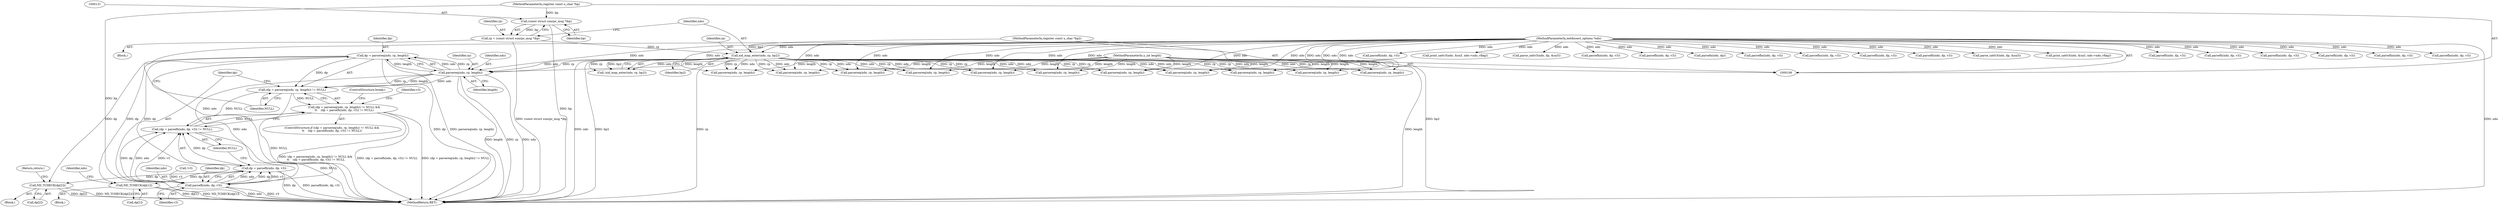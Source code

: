 digraph "0_tcpdump_19d25dd8781620cd41bf178a5e2e27fc1cf242d0_0@pointer" {
"1000375" [label="(Call,dp = parsereq(ndo, rp, length))"];
"1000377" [label="(Call,parsereq(ndo, rp, length))"];
"1000135" [label="(Call,xid_map_enter(ndo, rp, bp2))"];
"1000107" [label="(MethodParameterIn,netdissect_options *ndo)"];
"1000128" [label="(Call,rp = (const struct sunrpc_msg *)bp)"];
"1000130" [label="(Call,(const struct sunrpc_msg *)bp)"];
"1000108" [label="(MethodParameterIn,register const u_char *bp)"];
"1000110" [label="(MethodParameterIn,register const u_char *bp2)"];
"1000109" [label="(MethodParameterIn,u_int length)"];
"1000374" [label="(Call,(dp = parsereq(ndo, rp, length)) != NULL)"];
"1000373" [label="(Call,(dp = parsereq(ndo, rp, length)) != NULL &&\n\t\t    (dp = parsefh(ndo, dp, v3)) != NULL)"];
"1000382" [label="(Call,(dp = parsefh(ndo, dp, v3)) != NULL)"];
"1000385" [label="(Call,parsefh(ndo, dp, v3))"];
"1000383" [label="(Call,dp = parsefh(ndo, dp, v3))"];
"1000394" [label="(Call,ND_TCHECK(dp[2]))"];
"1000400" [label="(Call,ND_TCHECK(dp[1]))"];
"1000392" [label="(Identifier,v3)"];
"1000813" [label="(Call,parsefh(ndo, dp, v3))"];
"1000388" [label="(Identifier,v3)"];
"1000201" [label="(Call,parsefh(ndo, dp, v3))"];
"1000521" [label="(Call,parsefhn(ndo, dp, v3))"];
"1000134" [label="(Call,!xid_map_enter(ndo, rp, bp2))"];
"1000137" [label="(Identifier,rp)"];
"1000866" [label="(Call,parsefh(ndo, dp, v3))"];
"1000705" [label="(Call,parsereq(ndo, rp, length))"];
"1000136" [label="(Identifier,ndo)"];
"1000692" [label="(Call,parsefhn(ndo, dp, v3))"];
"1000380" [label="(Identifier,length)"];
"1000224" [label="(Call,parsefhn(ndo, dp, v3))"];
"1000385" [label="(Call,parsefh(ndo, dp, v3))"];
"1000393" [label="(Block,)"];
"1000107" [label="(MethodParameterIn,netdissect_options *ndo)"];
"1000401" [label="(Call,dp[1])"];
"1000738" [label="(Call,parsereq(ndo, rp, length))"];
"1000513" [label="(Call,parsereq(ndo, rp, length))"];
"1000374" [label="(Call,(dp = parsereq(ndo, rp, length)) != NULL)"];
"1000672" [label="(Call,parsereq(ndo, rp, length))"];
"1000245" [label="(Call,parsefh(ndo, dp, v3))"];
"1000657" [label="(Call,print_sattr3(ndo, &sa3, ndo->ndo_vflag))"];
"1000537" [label="(Call,parse_sattr3(ndo, dp, &sa3))"];
"1000420" [label="(Return,return;)"];
"1000132" [label="(Identifier,bp)"];
"1000680" [label="(Call,parsefhn(ndo, dp, v3))"];
"1000111" [label="(Block,)"];
"1000399" [label="(Block,)"];
"1000376" [label="(Identifier,dp)"];
"1000572" [label="(Call,parsereq(ndo, rp, length))"];
"1000713" [label="(Call,parsefh(ndo, dp, v3))"];
"1000195" [label="(Call,parsereq(ndo, rp, length))"];
"1000546" [label="(Call,parsefn(ndo, dp))"];
"1000110" [label="(MethodParameterIn,register const u_char *bp2)"];
"1000237" [label="(Call,parsereq(ndo, rp, length))"];
"1000580" [label="(Call,parsefhn(ndo, dp, v3))"];
"1000375" [label="(Call,dp = parsereq(ndo, rp, length))"];
"1000858" [label="(Call,parsereq(ndo, rp, length))"];
"1000725" [label="(Call,parsefhn(ndo, dp, v3))"];
"1000382" [label="(Call,(dp = parsefh(ndo, dp, v3)) != NULL)"];
"1000421" [label="(ControlStructure,break;)"];
"1000377" [label="(Call,parsereq(ndo, rp, length))"];
"1000381" [label="(Identifier,NULL)"];
"1000379" [label="(Identifier,rp)"];
"1000436" [label="(Call,parsefh(ndo, dp, v3))"];
"1000746" [label="(Call,parsefh(ndo, dp, v3))"];
"1000108" [label="(MethodParameterIn,register const u_char *bp)"];
"1000372" [label="(ControlStructure,if ((dp = parsereq(ndo, rp, length)) != NULL &&\n\t\t    (dp = parsefh(ndo, dp, v3)) != NULL))"];
"1000389" [label="(Identifier,NULL)"];
"1000890" [label="(MethodReturn,RET)"];
"1000135" [label="(Call,xid_map_enter(ndo, rp, bp2))"];
"1000373" [label="(Call,(dp = parsereq(ndo, rp, length)) != NULL &&\n\t\t    (dp = parsefh(ndo, dp, v3)) != NULL)"];
"1000395" [label="(Call,dp[2])"];
"1000601" [label="(Call,parse_sattr3(ndo, dp, &sa3))"];
"1000378" [label="(Identifier,ndo)"];
"1000218" [label="(Call,parsereq(ndo, rp, length))"];
"1000557" [label="(Call,print_sattr3(ndo, &sa3, ndo->ndo_vflag))"];
"1000129" [label="(Identifier,rp)"];
"1000386" [label="(Identifier,ndo)"];
"1000400" [label="(Call,ND_TCHECK(dp[1]))"];
"1000162" [label="(Call,!v3)"];
"1000138" [label="(Identifier,bp2)"];
"1000384" [label="(Identifier,dp)"];
"1000383" [label="(Call,dp = parsefh(ndo, dp, v3))"];
"1000406" [label="(Identifier,ndo)"];
"1000109" [label="(MethodParameterIn,u_int length)"];
"1000805" [label="(Call,parsereq(ndo, rp, length))"];
"1000428" [label="(Call,parsereq(ndo, rp, length))"];
"1000130" [label="(Call,(const struct sunrpc_msg *)bp)"];
"1000128" [label="(Call,rp = (const struct sunrpc_msg *)bp)"];
"1000394" [label="(Call,ND_TCHECK(dp[2]))"];
"1000387" [label="(Identifier,dp)"];
"1000375" -> "1000374"  [label="AST: "];
"1000375" -> "1000377"  [label="CFG: "];
"1000376" -> "1000375"  [label="AST: "];
"1000377" -> "1000375"  [label="AST: "];
"1000381" -> "1000375"  [label="CFG: "];
"1000375" -> "1000890"  [label="DDG: dp"];
"1000375" -> "1000890"  [label="DDG: parsereq(ndo, rp, length)"];
"1000375" -> "1000374"  [label="DDG: dp"];
"1000377" -> "1000375"  [label="DDG: ndo"];
"1000377" -> "1000375"  [label="DDG: rp"];
"1000377" -> "1000375"  [label="DDG: length"];
"1000375" -> "1000385"  [label="DDG: dp"];
"1000375" -> "1000394"  [label="DDG: dp"];
"1000375" -> "1000400"  [label="DDG: dp"];
"1000377" -> "1000380"  [label="CFG: "];
"1000378" -> "1000377"  [label="AST: "];
"1000379" -> "1000377"  [label="AST: "];
"1000380" -> "1000377"  [label="AST: "];
"1000377" -> "1000890"  [label="DDG: length"];
"1000377" -> "1000890"  [label="DDG: rp"];
"1000377" -> "1000890"  [label="DDG: ndo"];
"1000377" -> "1000374"  [label="DDG: ndo"];
"1000377" -> "1000374"  [label="DDG: rp"];
"1000377" -> "1000374"  [label="DDG: length"];
"1000135" -> "1000377"  [label="DDG: ndo"];
"1000135" -> "1000377"  [label="DDG: rp"];
"1000107" -> "1000377"  [label="DDG: ndo"];
"1000109" -> "1000377"  [label="DDG: length"];
"1000377" -> "1000385"  [label="DDG: ndo"];
"1000135" -> "1000134"  [label="AST: "];
"1000135" -> "1000138"  [label="CFG: "];
"1000136" -> "1000135"  [label="AST: "];
"1000137" -> "1000135"  [label="AST: "];
"1000138" -> "1000135"  [label="AST: "];
"1000134" -> "1000135"  [label="CFG: "];
"1000135" -> "1000890"  [label="DDG: ndo"];
"1000135" -> "1000890"  [label="DDG: bp2"];
"1000135" -> "1000890"  [label="DDG: rp"];
"1000135" -> "1000134"  [label="DDG: ndo"];
"1000135" -> "1000134"  [label="DDG: rp"];
"1000135" -> "1000134"  [label="DDG: bp2"];
"1000107" -> "1000135"  [label="DDG: ndo"];
"1000128" -> "1000135"  [label="DDG: rp"];
"1000110" -> "1000135"  [label="DDG: bp2"];
"1000135" -> "1000195"  [label="DDG: ndo"];
"1000135" -> "1000195"  [label="DDG: rp"];
"1000135" -> "1000218"  [label="DDG: ndo"];
"1000135" -> "1000218"  [label="DDG: rp"];
"1000135" -> "1000237"  [label="DDG: ndo"];
"1000135" -> "1000237"  [label="DDG: rp"];
"1000135" -> "1000428"  [label="DDG: ndo"];
"1000135" -> "1000428"  [label="DDG: rp"];
"1000135" -> "1000513"  [label="DDG: ndo"];
"1000135" -> "1000513"  [label="DDG: rp"];
"1000135" -> "1000572"  [label="DDG: ndo"];
"1000135" -> "1000572"  [label="DDG: rp"];
"1000135" -> "1000672"  [label="DDG: ndo"];
"1000135" -> "1000672"  [label="DDG: rp"];
"1000135" -> "1000705"  [label="DDG: ndo"];
"1000135" -> "1000705"  [label="DDG: rp"];
"1000135" -> "1000738"  [label="DDG: ndo"];
"1000135" -> "1000738"  [label="DDG: rp"];
"1000135" -> "1000805"  [label="DDG: ndo"];
"1000135" -> "1000805"  [label="DDG: rp"];
"1000135" -> "1000858"  [label="DDG: ndo"];
"1000135" -> "1000858"  [label="DDG: rp"];
"1000107" -> "1000106"  [label="AST: "];
"1000107" -> "1000890"  [label="DDG: ndo"];
"1000107" -> "1000195"  [label="DDG: ndo"];
"1000107" -> "1000201"  [label="DDG: ndo"];
"1000107" -> "1000218"  [label="DDG: ndo"];
"1000107" -> "1000224"  [label="DDG: ndo"];
"1000107" -> "1000237"  [label="DDG: ndo"];
"1000107" -> "1000245"  [label="DDG: ndo"];
"1000107" -> "1000385"  [label="DDG: ndo"];
"1000107" -> "1000428"  [label="DDG: ndo"];
"1000107" -> "1000436"  [label="DDG: ndo"];
"1000107" -> "1000513"  [label="DDG: ndo"];
"1000107" -> "1000521"  [label="DDG: ndo"];
"1000107" -> "1000537"  [label="DDG: ndo"];
"1000107" -> "1000546"  [label="DDG: ndo"];
"1000107" -> "1000557"  [label="DDG: ndo"];
"1000107" -> "1000572"  [label="DDG: ndo"];
"1000107" -> "1000580"  [label="DDG: ndo"];
"1000107" -> "1000601"  [label="DDG: ndo"];
"1000107" -> "1000657"  [label="DDG: ndo"];
"1000107" -> "1000672"  [label="DDG: ndo"];
"1000107" -> "1000680"  [label="DDG: ndo"];
"1000107" -> "1000692"  [label="DDG: ndo"];
"1000107" -> "1000705"  [label="DDG: ndo"];
"1000107" -> "1000713"  [label="DDG: ndo"];
"1000107" -> "1000725"  [label="DDG: ndo"];
"1000107" -> "1000738"  [label="DDG: ndo"];
"1000107" -> "1000746"  [label="DDG: ndo"];
"1000107" -> "1000805"  [label="DDG: ndo"];
"1000107" -> "1000813"  [label="DDG: ndo"];
"1000107" -> "1000858"  [label="DDG: ndo"];
"1000107" -> "1000866"  [label="DDG: ndo"];
"1000128" -> "1000111"  [label="AST: "];
"1000128" -> "1000130"  [label="CFG: "];
"1000129" -> "1000128"  [label="AST: "];
"1000130" -> "1000128"  [label="AST: "];
"1000136" -> "1000128"  [label="CFG: "];
"1000128" -> "1000890"  [label="DDG: (const struct sunrpc_msg *)bp"];
"1000130" -> "1000128"  [label="DDG: bp"];
"1000130" -> "1000132"  [label="CFG: "];
"1000131" -> "1000130"  [label="AST: "];
"1000132" -> "1000130"  [label="AST: "];
"1000130" -> "1000890"  [label="DDG: bp"];
"1000108" -> "1000130"  [label="DDG: bp"];
"1000108" -> "1000106"  [label="AST: "];
"1000108" -> "1000890"  [label="DDG: bp"];
"1000110" -> "1000106"  [label="AST: "];
"1000110" -> "1000890"  [label="DDG: bp2"];
"1000109" -> "1000106"  [label="AST: "];
"1000109" -> "1000890"  [label="DDG: length"];
"1000109" -> "1000195"  [label="DDG: length"];
"1000109" -> "1000218"  [label="DDG: length"];
"1000109" -> "1000237"  [label="DDG: length"];
"1000109" -> "1000428"  [label="DDG: length"];
"1000109" -> "1000513"  [label="DDG: length"];
"1000109" -> "1000572"  [label="DDG: length"];
"1000109" -> "1000672"  [label="DDG: length"];
"1000109" -> "1000705"  [label="DDG: length"];
"1000109" -> "1000738"  [label="DDG: length"];
"1000109" -> "1000805"  [label="DDG: length"];
"1000109" -> "1000858"  [label="DDG: length"];
"1000374" -> "1000373"  [label="AST: "];
"1000374" -> "1000381"  [label="CFG: "];
"1000381" -> "1000374"  [label="AST: "];
"1000384" -> "1000374"  [label="CFG: "];
"1000373" -> "1000374"  [label="CFG: "];
"1000374" -> "1000890"  [label="DDG: NULL"];
"1000374" -> "1000373"  [label="DDG: NULL"];
"1000374" -> "1000382"  [label="DDG: NULL"];
"1000373" -> "1000372"  [label="AST: "];
"1000373" -> "1000382"  [label="CFG: "];
"1000382" -> "1000373"  [label="AST: "];
"1000392" -> "1000373"  [label="CFG: "];
"1000421" -> "1000373"  [label="CFG: "];
"1000373" -> "1000890"  [label="DDG: (dp = parsereq(ndo, rp, length)) != NULL &&\n\t\t    (dp = parsefh(ndo, dp, v3)) != NULL"];
"1000373" -> "1000890"  [label="DDG: (dp = parsefh(ndo, dp, v3)) != NULL"];
"1000373" -> "1000890"  [label="DDG: (dp = parsereq(ndo, rp, length)) != NULL"];
"1000382" -> "1000373"  [label="DDG: NULL"];
"1000382" -> "1000389"  [label="CFG: "];
"1000383" -> "1000382"  [label="AST: "];
"1000389" -> "1000382"  [label="AST: "];
"1000382" -> "1000890"  [label="DDG: NULL"];
"1000383" -> "1000382"  [label="DDG: dp"];
"1000385" -> "1000382"  [label="DDG: ndo"];
"1000385" -> "1000382"  [label="DDG: dp"];
"1000385" -> "1000382"  [label="DDG: v3"];
"1000385" -> "1000383"  [label="AST: "];
"1000385" -> "1000388"  [label="CFG: "];
"1000386" -> "1000385"  [label="AST: "];
"1000387" -> "1000385"  [label="AST: "];
"1000388" -> "1000385"  [label="AST: "];
"1000383" -> "1000385"  [label="CFG: "];
"1000385" -> "1000890"  [label="DDG: v3"];
"1000385" -> "1000890"  [label="DDG: ndo"];
"1000385" -> "1000383"  [label="DDG: ndo"];
"1000385" -> "1000383"  [label="DDG: dp"];
"1000385" -> "1000383"  [label="DDG: v3"];
"1000162" -> "1000385"  [label="DDG: v3"];
"1000384" -> "1000383"  [label="AST: "];
"1000389" -> "1000383"  [label="CFG: "];
"1000383" -> "1000890"  [label="DDG: dp"];
"1000383" -> "1000890"  [label="DDG: parsefh(ndo, dp, v3)"];
"1000383" -> "1000394"  [label="DDG: dp"];
"1000383" -> "1000400"  [label="DDG: dp"];
"1000394" -> "1000393"  [label="AST: "];
"1000394" -> "1000395"  [label="CFG: "];
"1000395" -> "1000394"  [label="AST: "];
"1000420" -> "1000394"  [label="CFG: "];
"1000394" -> "1000890"  [label="DDG: ND_TCHECK(dp[2])"];
"1000394" -> "1000890"  [label="DDG: dp[2]"];
"1000400" -> "1000399"  [label="AST: "];
"1000400" -> "1000401"  [label="CFG: "];
"1000401" -> "1000400"  [label="AST: "];
"1000406" -> "1000400"  [label="CFG: "];
"1000400" -> "1000890"  [label="DDG: dp[1]"];
"1000400" -> "1000890"  [label="DDG: ND_TCHECK(dp[1])"];
}
